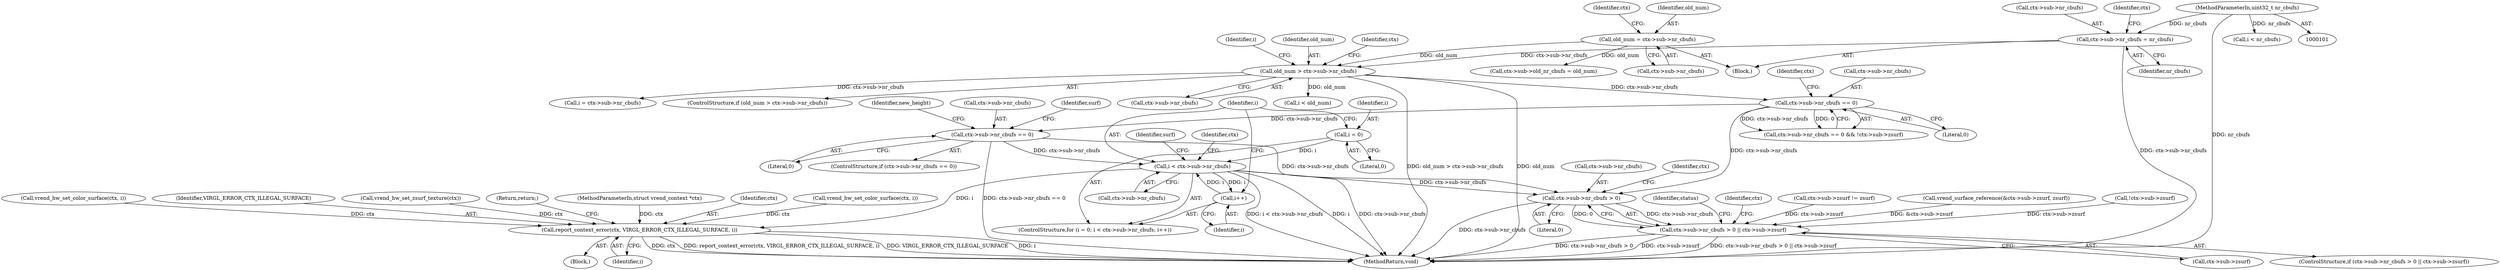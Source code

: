 digraph "0_virglrenderer_48f67f60967f963b698ec8df57ec6912a43d6282_0@pointer" {
"1000374" [label="(Call,i < ctx->sub->nr_cbufs)"];
"1000381" [label="(Call,i++)"];
"1000374" [label="(Call,i < ctx->sub->nr_cbufs)"];
"1000371" [label="(Call,i = 0)"];
"1000322" [label="(Call,ctx->sub->nr_cbufs == 0)"];
"1000300" [label="(Call,ctx->sub->nr_cbufs == 0)"];
"1000263" [label="(Call,old_num > ctx->sub->nr_cbufs)"];
"1000173" [label="(Call,old_num = ctx->sub->nr_cbufs)"];
"1000180" [label="(Call,ctx->sub->nr_cbufs = nr_cbufs)"];
"1000103" [label="(MethodParameterIn,uint32_t nr_cbufs)"];
"1000408" [label="(Call,report_context_error(ctx, VIRGL_ERROR_CTX_ILLEGAL_SURFACE, i))"];
"1000495" [label="(Call,ctx->sub->nr_cbufs > 0)"];
"1000494" [label="(Call,ctx->sub->nr_cbufs > 0 || ctx->sub->zsurf)"];
"1000408" [label="(Call,report_context_error(ctx, VIRGL_ERROR_CTX_ILLEGAL_SURFACE, i))"];
"1000310" [label="(Identifier,ctx)"];
"1000331" [label="(Identifier,new_height)"];
"1000388" [label="(Identifier,ctx)"];
"1000273" [label="(Identifier,i)"];
"1000181" [label="(Call,ctx->sub->nr_cbufs)"];
"1000374" [label="(Call,i < ctx->sub->nr_cbufs)"];
"1000301" [label="(Call,ctx->sub->nr_cbufs)"];
"1000279" [label="(Call,i < old_num)"];
"1000371" [label="(Call,i = 0)"];
"1000502" [label="(Call,ctx->sub->zsurf)"];
"1000163" [label="(Call,vrend_surface_reference(&ctx->sub->zsurf, zsurf))"];
"1000171" [label="(Call,vrend_hw_set_zsurf_texture(ctx))"];
"1000370" [label="(ControlStructure,for (i = 0; i < ctx->sub->nr_cbufs; i++))"];
"1000264" [label="(Identifier,old_num)"];
"1000412" [label="(Return,return;)"];
"1000102" [label="(MethodParameterIn,struct vrend_context *ctx)"];
"1000409" [label="(Identifier,ctx)"];
"1000411" [label="(Identifier,i)"];
"1000183" [label="(Identifier,ctx)"];
"1000496" [label="(Call,ctx->sub->nr_cbufs)"];
"1000180" [label="(Call,ctx->sub->nr_cbufs = nr_cbufs)"];
"1000265" [label="(Call,ctx->sub->nr_cbufs)"];
"1000303" [label="(Identifier,ctx)"];
"1000373" [label="(Literal,0)"];
"1000186" [label="(Identifier,nr_cbufs)"];
"1000187" [label="(Call,ctx->sub->old_nr_cbufs = old_num)"];
"1000190" [label="(Identifier,ctx)"];
"1000493" [label="(ControlStructure,if (ctx->sub->nr_cbufs > 0 || ctx->sub->zsurf))"];
"1000106" [label="(Block,)"];
"1000372" [label="(Identifier,i)"];
"1000375" [label="(Identifier,i)"];
"1000295" [label="(Call,vrend_hw_set_color_surface(ctx, i))"];
"1000501" [label="(Literal,0)"];
"1000495" [label="(Call,ctx->sub->nr_cbufs > 0)"];
"1000376" [label="(Call,ctx->sub->nr_cbufs)"];
"1000504" [label="(Identifier,ctx)"];
"1000405" [label="(Identifier,surf)"];
"1000494" [label="(Call,ctx->sub->nr_cbufs > 0 || ctx->sub->zsurf)"];
"1000307" [label="(Call,!ctx->sub->zsurf)"];
"1000306" [label="(Literal,0)"];
"1000321" [label="(ControlStructure,if (ctx->sub->nr_cbufs == 0))"];
"1000174" [label="(Identifier,old_num)"];
"1000272" [label="(Call,i = ctx->sub->nr_cbufs)"];
"1000509" [label="(Identifier,status)"];
"1000300" [label="(Call,ctx->sub->nr_cbufs == 0)"];
"1000323" [label="(Call,ctx->sub->nr_cbufs)"];
"1000262" [label="(ControlStructure,if (old_num > ctx->sub->nr_cbufs))"];
"1000173" [label="(Call,old_num = ctx->sub->nr_cbufs)"];
"1000103" [label="(MethodParameterIn,uint32_t nr_cbufs)"];
"1000322" [label="(Call,ctx->sub->nr_cbufs == 0)"];
"1000530" [label="(MethodReturn,void)"];
"1000299" [label="(Call,ctx->sub->nr_cbufs == 0 && !ctx->sub->zsurf)"];
"1000381" [label="(Call,i++)"];
"1000263" [label="(Call,old_num > ctx->sub->nr_cbufs)"];
"1000175" [label="(Call,ctx->sub->nr_cbufs)"];
"1000382" [label="(Identifier,i)"];
"1000198" [label="(Call,i < nr_cbufs)"];
"1000368" [label="(Identifier,surf)"];
"1000259" [label="(Call,vrend_hw_set_color_surface(ctx, i))"];
"1000526" [label="(Identifier,ctx)"];
"1000407" [label="(Block,)"];
"1000410" [label="(Identifier,VIRGL_ERROR_CTX_ILLEGAL_SURFACE)"];
"1000328" [label="(Literal,0)"];
"1000155" [label="(Call,ctx->sub->zsurf != zsurf)"];
"1000374" -> "1000370"  [label="AST: "];
"1000374" -> "1000376"  [label="CFG: "];
"1000375" -> "1000374"  [label="AST: "];
"1000376" -> "1000374"  [label="AST: "];
"1000388" -> "1000374"  [label="CFG: "];
"1000405" -> "1000374"  [label="CFG: "];
"1000374" -> "1000530"  [label="DDG: ctx->sub->nr_cbufs"];
"1000374" -> "1000530"  [label="DDG: i"];
"1000374" -> "1000530"  [label="DDG: i < ctx->sub->nr_cbufs"];
"1000381" -> "1000374"  [label="DDG: i"];
"1000371" -> "1000374"  [label="DDG: i"];
"1000322" -> "1000374"  [label="DDG: ctx->sub->nr_cbufs"];
"1000374" -> "1000381"  [label="DDG: i"];
"1000374" -> "1000408"  [label="DDG: i"];
"1000374" -> "1000495"  [label="DDG: ctx->sub->nr_cbufs"];
"1000381" -> "1000370"  [label="AST: "];
"1000381" -> "1000382"  [label="CFG: "];
"1000382" -> "1000381"  [label="AST: "];
"1000375" -> "1000381"  [label="CFG: "];
"1000371" -> "1000370"  [label="AST: "];
"1000371" -> "1000373"  [label="CFG: "];
"1000372" -> "1000371"  [label="AST: "];
"1000373" -> "1000371"  [label="AST: "];
"1000375" -> "1000371"  [label="CFG: "];
"1000322" -> "1000321"  [label="AST: "];
"1000322" -> "1000328"  [label="CFG: "];
"1000323" -> "1000322"  [label="AST: "];
"1000328" -> "1000322"  [label="AST: "];
"1000331" -> "1000322"  [label="CFG: "];
"1000368" -> "1000322"  [label="CFG: "];
"1000322" -> "1000530"  [label="DDG: ctx->sub->nr_cbufs == 0"];
"1000300" -> "1000322"  [label="DDG: ctx->sub->nr_cbufs"];
"1000322" -> "1000495"  [label="DDG: ctx->sub->nr_cbufs"];
"1000300" -> "1000299"  [label="AST: "];
"1000300" -> "1000306"  [label="CFG: "];
"1000301" -> "1000300"  [label="AST: "];
"1000306" -> "1000300"  [label="AST: "];
"1000310" -> "1000300"  [label="CFG: "];
"1000299" -> "1000300"  [label="CFG: "];
"1000300" -> "1000299"  [label="DDG: ctx->sub->nr_cbufs"];
"1000300" -> "1000299"  [label="DDG: 0"];
"1000263" -> "1000300"  [label="DDG: ctx->sub->nr_cbufs"];
"1000300" -> "1000495"  [label="DDG: ctx->sub->nr_cbufs"];
"1000263" -> "1000262"  [label="AST: "];
"1000263" -> "1000265"  [label="CFG: "];
"1000264" -> "1000263"  [label="AST: "];
"1000265" -> "1000263"  [label="AST: "];
"1000273" -> "1000263"  [label="CFG: "];
"1000303" -> "1000263"  [label="CFG: "];
"1000263" -> "1000530"  [label="DDG: old_num"];
"1000263" -> "1000530"  [label="DDG: old_num > ctx->sub->nr_cbufs"];
"1000173" -> "1000263"  [label="DDG: old_num"];
"1000180" -> "1000263"  [label="DDG: ctx->sub->nr_cbufs"];
"1000263" -> "1000272"  [label="DDG: ctx->sub->nr_cbufs"];
"1000263" -> "1000279"  [label="DDG: old_num"];
"1000173" -> "1000106"  [label="AST: "];
"1000173" -> "1000175"  [label="CFG: "];
"1000174" -> "1000173"  [label="AST: "];
"1000175" -> "1000173"  [label="AST: "];
"1000183" -> "1000173"  [label="CFG: "];
"1000173" -> "1000187"  [label="DDG: old_num"];
"1000180" -> "1000106"  [label="AST: "];
"1000180" -> "1000186"  [label="CFG: "];
"1000181" -> "1000180"  [label="AST: "];
"1000186" -> "1000180"  [label="AST: "];
"1000190" -> "1000180"  [label="CFG: "];
"1000180" -> "1000530"  [label="DDG: ctx->sub->nr_cbufs"];
"1000103" -> "1000180"  [label="DDG: nr_cbufs"];
"1000103" -> "1000101"  [label="AST: "];
"1000103" -> "1000530"  [label="DDG: nr_cbufs"];
"1000103" -> "1000198"  [label="DDG: nr_cbufs"];
"1000408" -> "1000407"  [label="AST: "];
"1000408" -> "1000411"  [label="CFG: "];
"1000409" -> "1000408"  [label="AST: "];
"1000410" -> "1000408"  [label="AST: "];
"1000411" -> "1000408"  [label="AST: "];
"1000412" -> "1000408"  [label="CFG: "];
"1000408" -> "1000530"  [label="DDG: i"];
"1000408" -> "1000530"  [label="DDG: ctx"];
"1000408" -> "1000530"  [label="DDG: report_context_error(ctx, VIRGL_ERROR_CTX_ILLEGAL_SURFACE, i)"];
"1000408" -> "1000530"  [label="DDG: VIRGL_ERROR_CTX_ILLEGAL_SURFACE"];
"1000259" -> "1000408"  [label="DDG: ctx"];
"1000171" -> "1000408"  [label="DDG: ctx"];
"1000295" -> "1000408"  [label="DDG: ctx"];
"1000102" -> "1000408"  [label="DDG: ctx"];
"1000495" -> "1000494"  [label="AST: "];
"1000495" -> "1000501"  [label="CFG: "];
"1000496" -> "1000495"  [label="AST: "];
"1000501" -> "1000495"  [label="AST: "];
"1000504" -> "1000495"  [label="CFG: "];
"1000494" -> "1000495"  [label="CFG: "];
"1000495" -> "1000530"  [label="DDG: ctx->sub->nr_cbufs"];
"1000495" -> "1000494"  [label="DDG: ctx->sub->nr_cbufs"];
"1000495" -> "1000494"  [label="DDG: 0"];
"1000494" -> "1000493"  [label="AST: "];
"1000494" -> "1000502"  [label="CFG: "];
"1000502" -> "1000494"  [label="AST: "];
"1000509" -> "1000494"  [label="CFG: "];
"1000526" -> "1000494"  [label="CFG: "];
"1000494" -> "1000530"  [label="DDG: ctx->sub->nr_cbufs > 0 || ctx->sub->zsurf"];
"1000494" -> "1000530"  [label="DDG: ctx->sub->nr_cbufs > 0"];
"1000494" -> "1000530"  [label="DDG: ctx->sub->zsurf"];
"1000163" -> "1000494"  [label="DDG: &ctx->sub->zsurf"];
"1000155" -> "1000494"  [label="DDG: ctx->sub->zsurf"];
"1000307" -> "1000494"  [label="DDG: ctx->sub->zsurf"];
}

